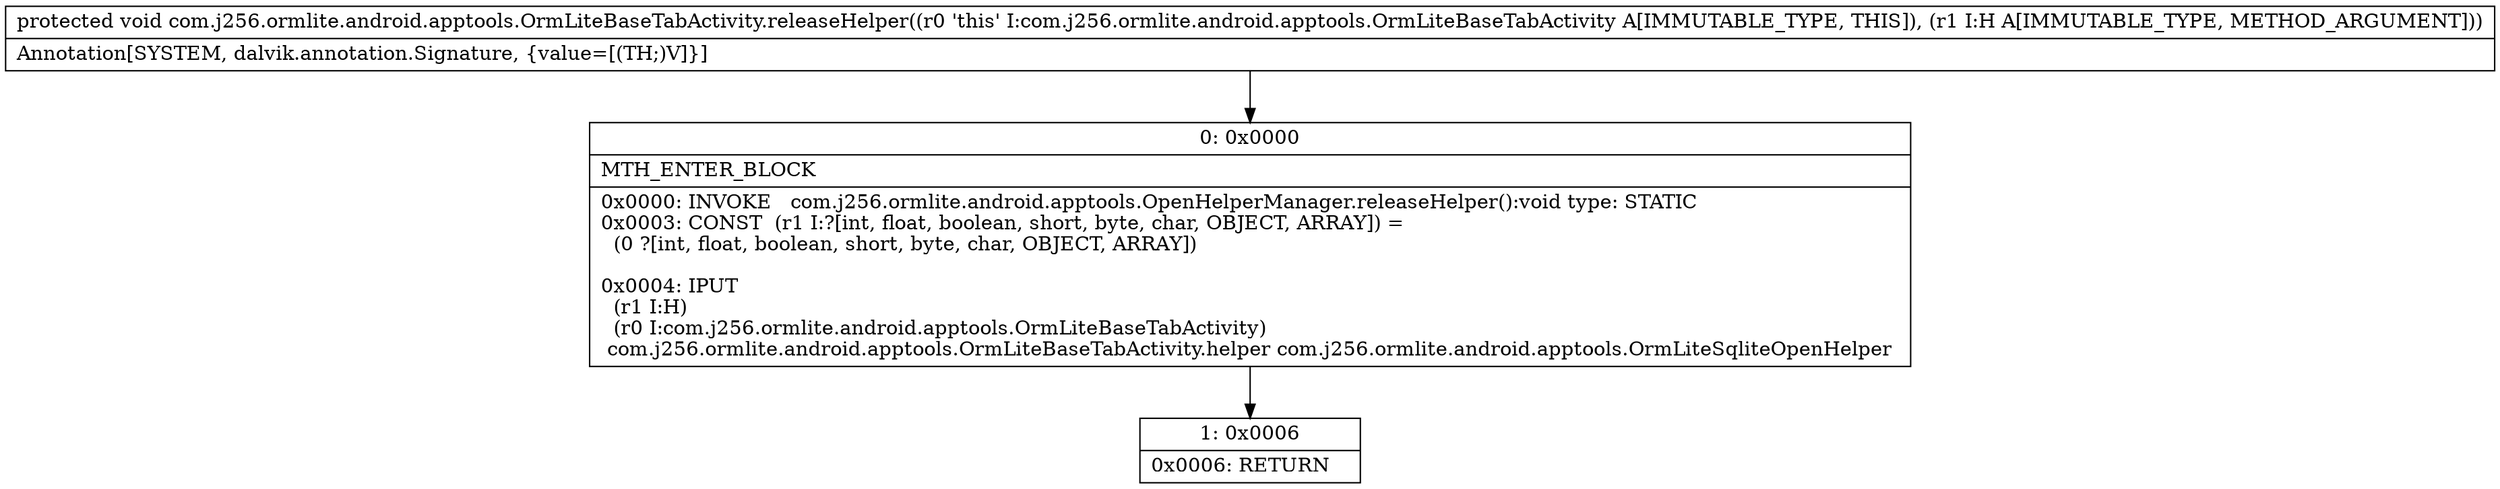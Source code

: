 digraph "CFG forcom.j256.ormlite.android.apptools.OrmLiteBaseTabActivity.releaseHelper(Lcom\/j256\/ormlite\/android\/apptools\/OrmLiteSqliteOpenHelper;)V" {
Node_0 [shape=record,label="{0\:\ 0x0000|MTH_ENTER_BLOCK\l|0x0000: INVOKE   com.j256.ormlite.android.apptools.OpenHelperManager.releaseHelper():void type: STATIC \l0x0003: CONST  (r1 I:?[int, float, boolean, short, byte, char, OBJECT, ARRAY]) = \l  (0 ?[int, float, boolean, short, byte, char, OBJECT, ARRAY])\l \l0x0004: IPUT  \l  (r1 I:H)\l  (r0 I:com.j256.ormlite.android.apptools.OrmLiteBaseTabActivity)\l com.j256.ormlite.android.apptools.OrmLiteBaseTabActivity.helper com.j256.ormlite.android.apptools.OrmLiteSqliteOpenHelper \l}"];
Node_1 [shape=record,label="{1\:\ 0x0006|0x0006: RETURN   \l}"];
MethodNode[shape=record,label="{protected void com.j256.ormlite.android.apptools.OrmLiteBaseTabActivity.releaseHelper((r0 'this' I:com.j256.ormlite.android.apptools.OrmLiteBaseTabActivity A[IMMUTABLE_TYPE, THIS]), (r1 I:H A[IMMUTABLE_TYPE, METHOD_ARGUMENT]))  | Annotation[SYSTEM, dalvik.annotation.Signature, \{value=[(TH;)V]\}]\l}"];
MethodNode -> Node_0;
Node_0 -> Node_1;
}

